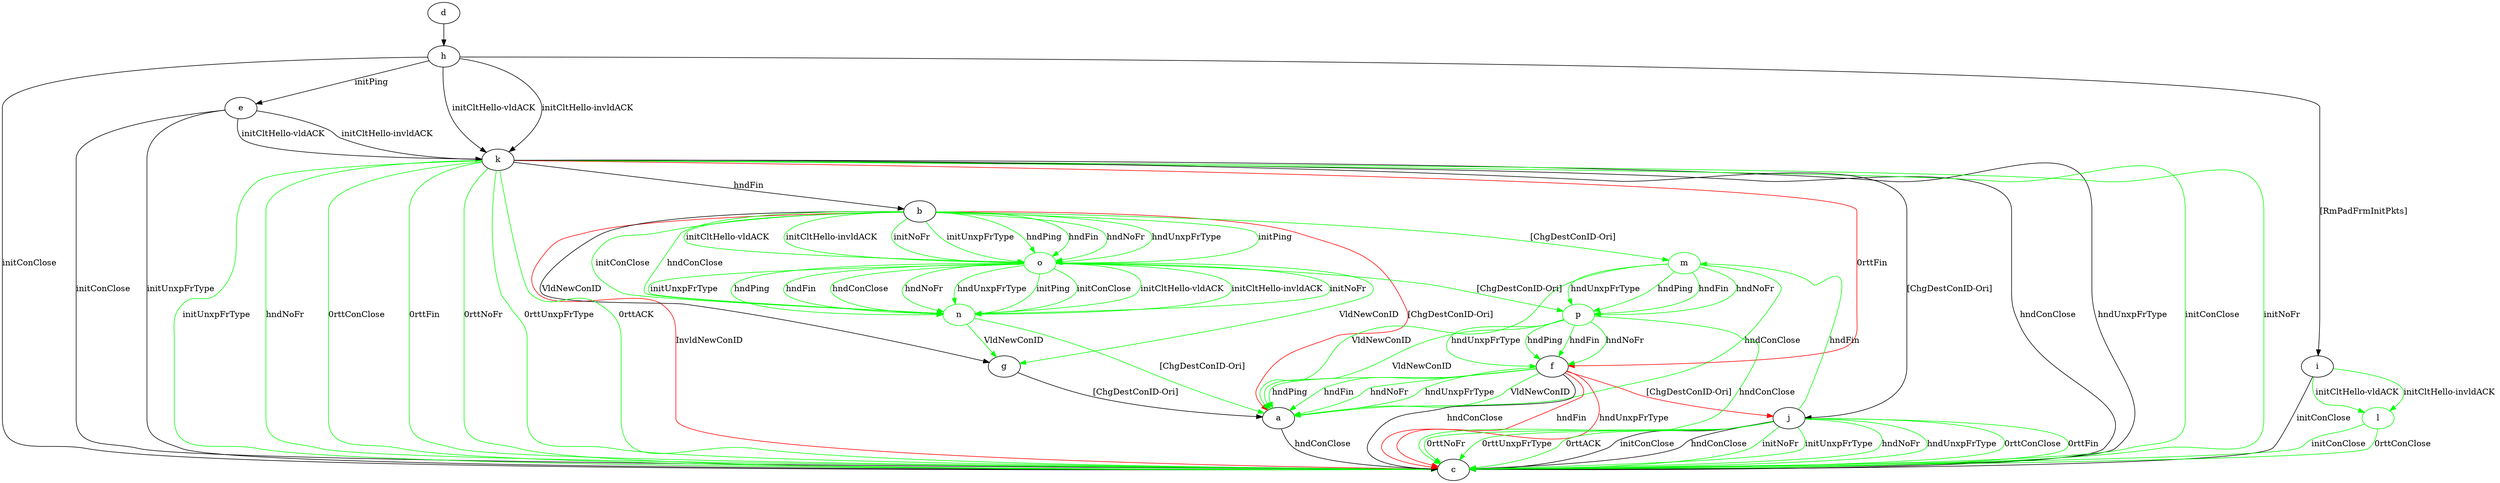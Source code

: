 digraph "" {
	a -> c	[key=0,
		label="hndConClose "];
	b -> a	[key=0,
		color=red,
		label="[ChgDestConID-Ori] "];
	b -> c	[key=0,
		color=red,
		label="InvldNewConID "];
	b -> g	[key=0,
		label="VldNewConID "];
	m	[color=green];
	b -> m	[key=0,
		color=green,
		label="[ChgDestConID-Ori] "];
	n	[color=green];
	b -> n	[key=0,
		color=green,
		label="initConClose "];
	b -> n	[key=1,
		color=green,
		label="hndConClose "];
	o	[color=green];
	b -> o	[key=0,
		color=green,
		label="initPing "];
	b -> o	[key=1,
		color=green,
		label="initCltHello-vldACK "];
	b -> o	[key=2,
		color=green,
		label="initCltHello-invldACK "];
	b -> o	[key=3,
		color=green,
		label="initNoFr "];
	b -> o	[key=4,
		color=green,
		label="initUnxpFrType "];
	b -> o	[key=5,
		color=green,
		label="hndPing "];
	b -> o	[key=6,
		color=green,
		label="hndFin "];
	b -> o	[key=7,
		color=green,
		label="hndNoFr "];
	b -> o	[key=8,
		color=green,
		label="hndUnxpFrType "];
	d -> h	[key=0];
	e -> c	[key=0,
		label="initConClose "];
	e -> c	[key=1,
		label="initUnxpFrType "];
	e -> k	[key=0,
		label="initCltHello-vldACK "];
	e -> k	[key=1,
		label="initCltHello-invldACK "];
	f -> a	[key=0,
		color=green,
		label="hndPing "];
	f -> a	[key=1,
		color=green,
		label="hndFin "];
	f -> a	[key=2,
		color=green,
		label="hndNoFr "];
	f -> a	[key=3,
		color=green,
		label="hndUnxpFrType "];
	f -> a	[key=4,
		color=green,
		label="VldNewConID "];
	f -> c	[key=0,
		label="hndConClose "];
	f -> c	[key=1,
		color=red,
		label="hndFin "];
	f -> c	[key=2,
		color=red,
		label="hndUnxpFrType "];
	f -> j	[key=0,
		color=red,
		label="[ChgDestConID-Ori] "];
	g -> a	[key=0,
		label="[ChgDestConID-Ori] "];
	h -> c	[key=0,
		label="initConClose "];
	h -> e	[key=0,
		label="initPing "];
	h -> i	[key=0,
		label="[RmPadFrmInitPkts] "];
	h -> k	[key=0,
		label="initCltHello-vldACK "];
	h -> k	[key=1,
		label="initCltHello-invldACK "];
	i -> c	[key=0,
		label="initConClose "];
	l	[color=green];
	i -> l	[key=0,
		color=green,
		label="initCltHello-vldACK "];
	i -> l	[key=1,
		color=green,
		label="initCltHello-invldACK "];
	j -> c	[key=0,
		label="initConClose "];
	j -> c	[key=1,
		label="hndConClose "];
	j -> c	[key=2,
		color=green,
		label="initNoFr "];
	j -> c	[key=3,
		color=green,
		label="initUnxpFrType "];
	j -> c	[key=4,
		color=green,
		label="hndNoFr "];
	j -> c	[key=5,
		color=green,
		label="hndUnxpFrType "];
	j -> c	[key=6,
		color=green,
		label="0rttConClose "];
	j -> c	[key=7,
		color=green,
		label="0rttFin "];
	j -> c	[key=8,
		color=green,
		label="0rttNoFr "];
	j -> c	[key=9,
		color=green,
		label="0rttUnxpFrType "];
	j -> c	[key=10,
		color=green,
		label="0rttACK "];
	j -> m	[key=0,
		color=green,
		label="hndFin "];
	k -> b	[key=0,
		label="hndFin "];
	k -> c	[key=0,
		label="hndConClose "];
	k -> c	[key=1,
		label="hndUnxpFrType "];
	k -> c	[key=2,
		color=green,
		label="initConClose "];
	k -> c	[key=3,
		color=green,
		label="initNoFr "];
	k -> c	[key=4,
		color=green,
		label="initUnxpFrType "];
	k -> c	[key=5,
		color=green,
		label="hndNoFr "];
	k -> c	[key=6,
		color=green,
		label="0rttConClose "];
	k -> c	[key=7,
		color=green,
		label="0rttFin "];
	k -> c	[key=8,
		color=green,
		label="0rttNoFr "];
	k -> c	[key=9,
		color=green,
		label="0rttUnxpFrType "];
	k -> c	[key=10,
		color=green,
		label="0rttACK "];
	k -> f	[key=0,
		color=red,
		label="0rttFin "];
	k -> j	[key=0,
		label="[ChgDestConID-Ori] "];
	l -> c	[key=0,
		color=green,
		label="initConClose "];
	l -> c	[key=1,
		color=green,
		label="0rttConClose "];
	m -> a	[key=0,
		color=green,
		label="hndConClose "];
	m -> a	[key=1,
		color=green,
		label="VldNewConID "];
	p	[color=green];
	m -> p	[key=0,
		color=green,
		label="hndPing "];
	m -> p	[key=1,
		color=green,
		label="hndFin "];
	m -> p	[key=2,
		color=green,
		label="hndNoFr "];
	m -> p	[key=3,
		color=green,
		label="hndUnxpFrType "];
	n -> a	[key=0,
		color=green,
		label="[ChgDestConID-Ori] "];
	n -> g	[key=0,
		color=green,
		label="VldNewConID "];
	o -> g	[key=0,
		color=green,
		label="VldNewConID "];
	o -> n	[key=0,
		color=green,
		label="initPing "];
	o -> n	[key=1,
		color=green,
		label="initConClose "];
	o -> n	[key=2,
		color=green,
		label="initCltHello-vldACK "];
	o -> n	[key=3,
		color=green,
		label="initCltHello-invldACK "];
	o -> n	[key=4,
		color=green,
		label="initNoFr "];
	o -> n	[key=5,
		color=green,
		label="initUnxpFrType "];
	o -> n	[key=6,
		color=green,
		label="hndPing "];
	o -> n	[key=7,
		color=green,
		label="hndFin "];
	o -> n	[key=8,
		color=green,
		label="hndConClose "];
	o -> n	[key=9,
		color=green,
		label="hndNoFr "];
	o -> n	[key=10,
		color=green,
		label="hndUnxpFrType "];
	o -> p	[key=0,
		color=green,
		label="[ChgDestConID-Ori] "];
	p -> a	[key=0,
		color=green,
		label="VldNewConID "];
	p -> c	[key=0,
		color=green,
		label="hndConClose "];
	p -> f	[key=0,
		color=green,
		label="hndPing "];
	p -> f	[key=1,
		color=green,
		label="hndFin "];
	p -> f	[key=2,
		color=green,
		label="hndNoFr "];
	p -> f	[key=3,
		color=green,
		label="hndUnxpFrType "];
}
